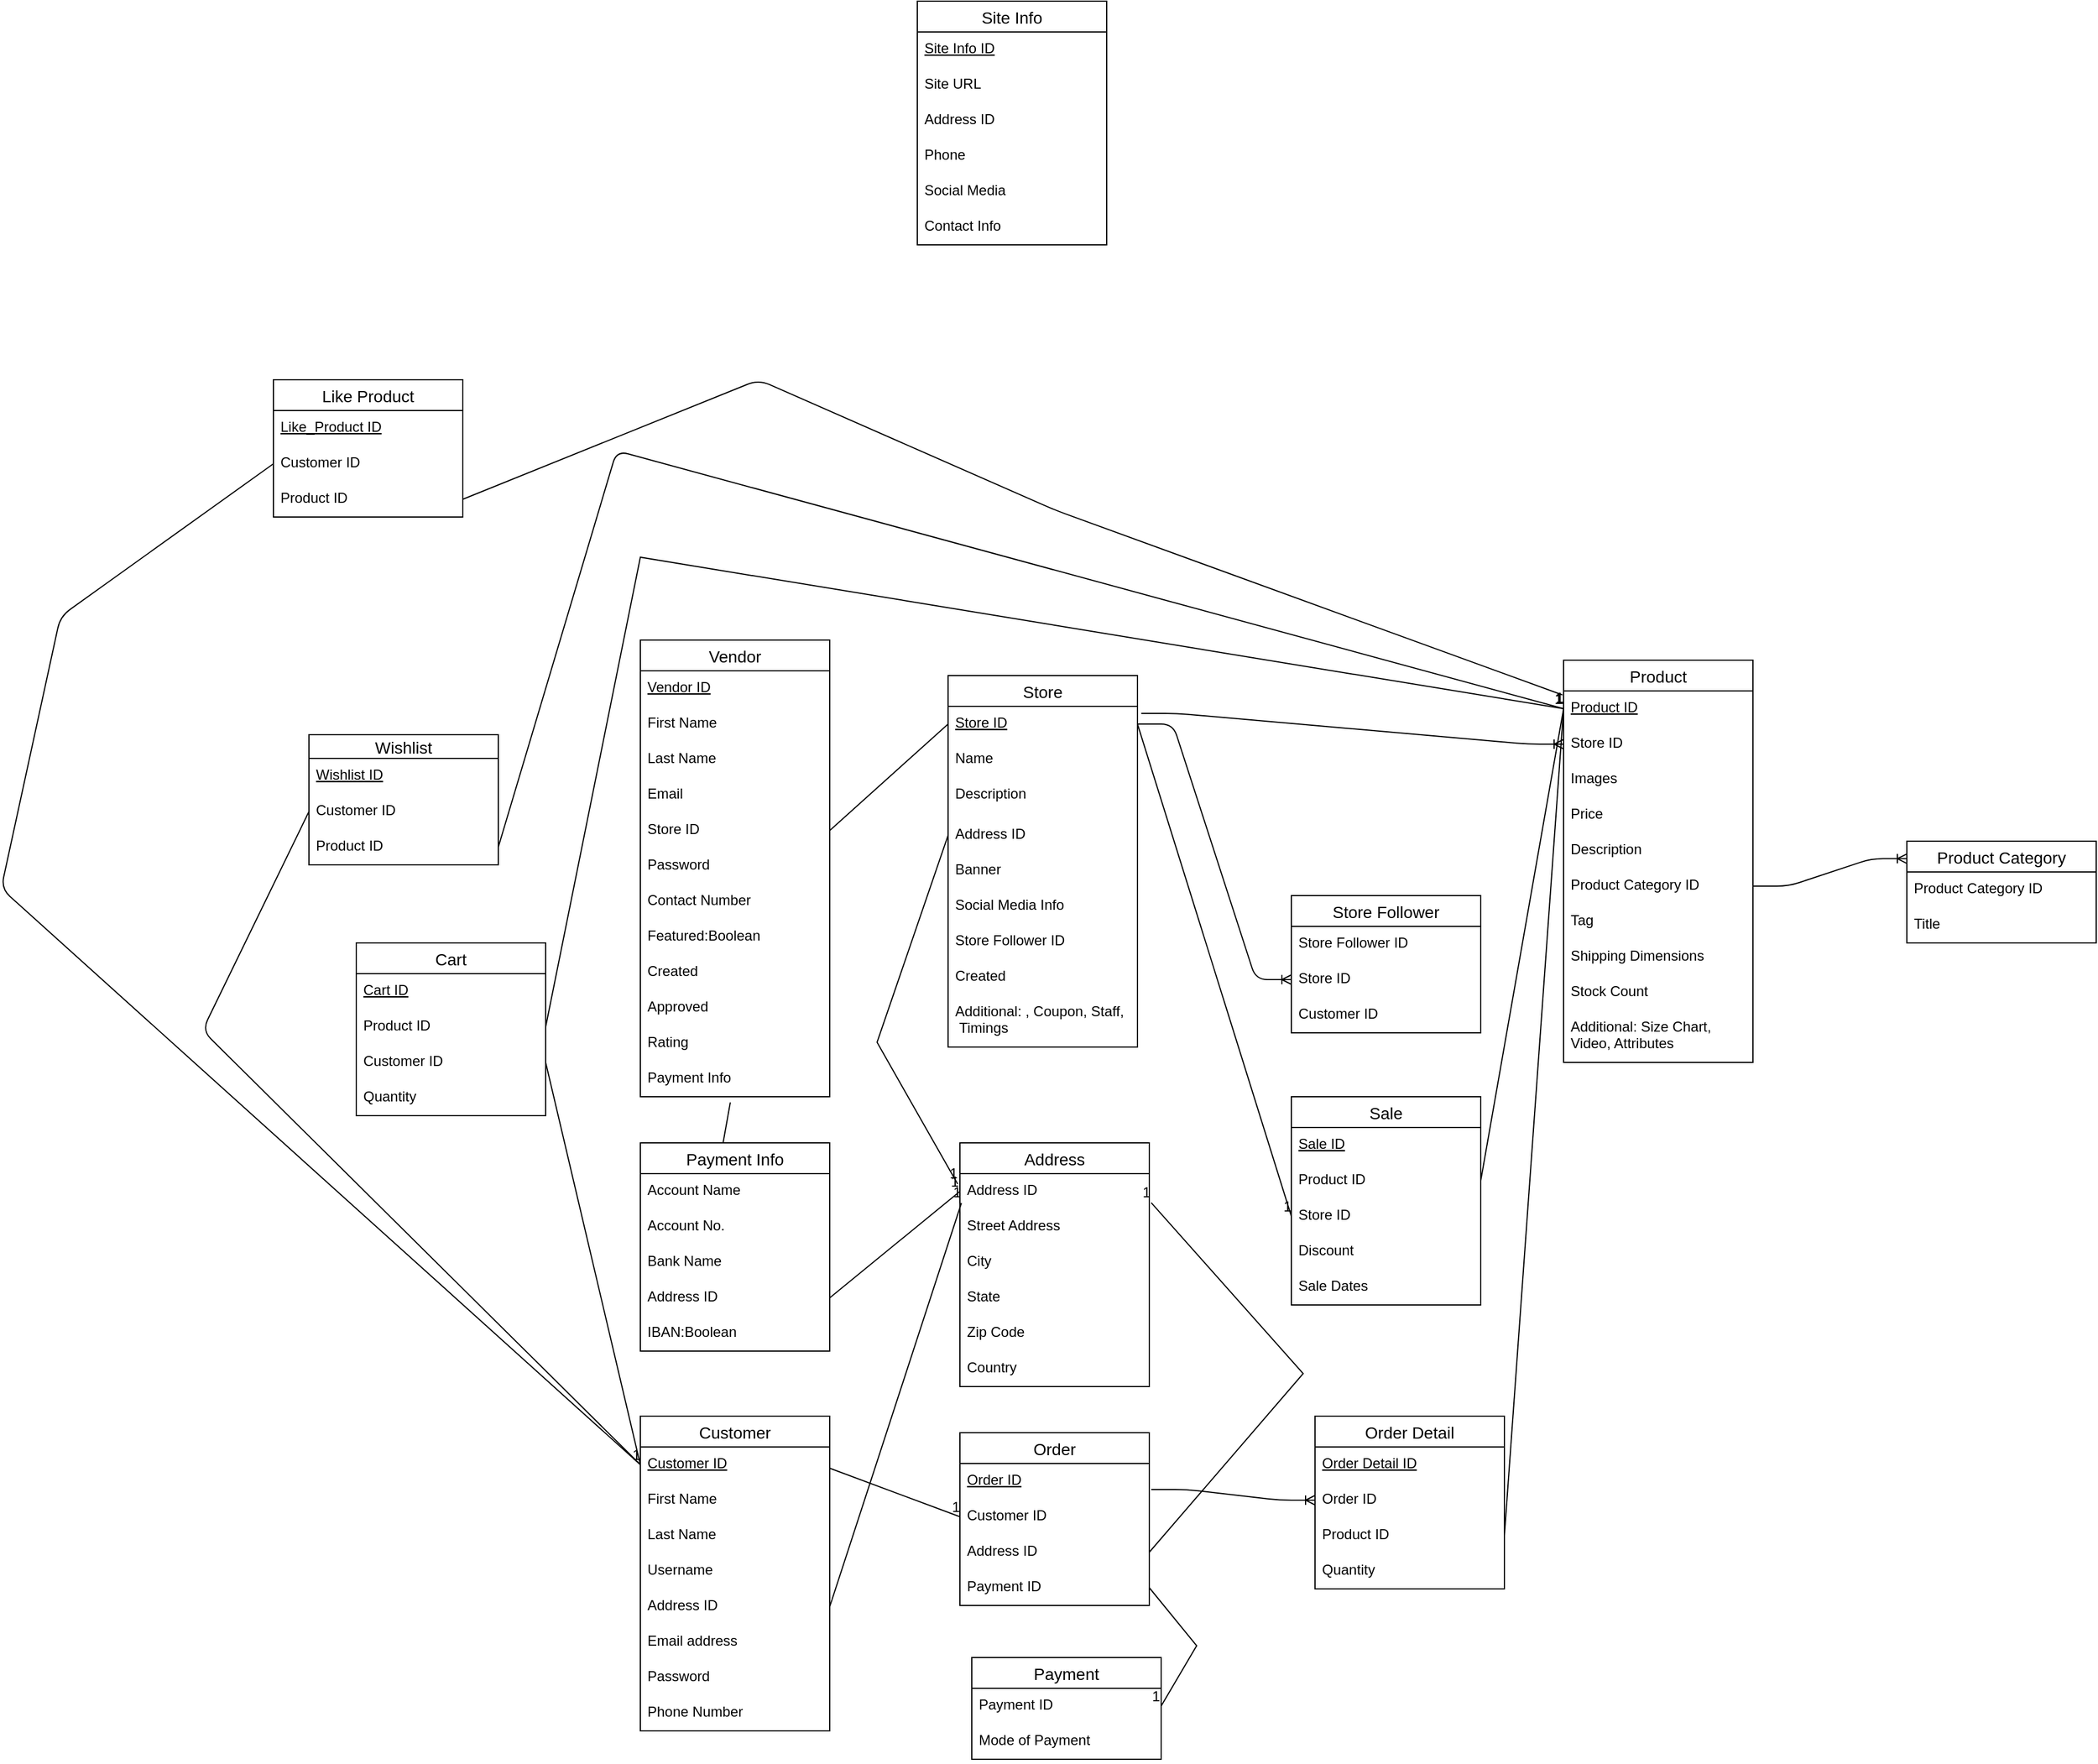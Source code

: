 <mxfile version="13.7.7" type="github">
  <diagram id="2TiBoCND8SINbS5o84Ee" name="Page-1">
    <mxGraphModel dx="1865" dy="1717" grid="1" gridSize="10" guides="1" tooltips="1" connect="1" arrows="1" fold="1" page="1" pageScale="1" pageWidth="827" pageHeight="1169" math="0" shadow="0">
      <root>
        <mxCell id="0" />
        <mxCell id="1" parent="0" />
        <mxCell id="IGccFnjcEQaaMSDG5-hF-2" value="Vendor" style="swimlane;fontStyle=0;childLayout=stackLayout;horizontal=1;startSize=26;horizontalStack=0;resizeParent=1;resizeParentMax=0;resizeLast=0;collapsible=1;marginBottom=0;align=center;fontSize=14;" parent="1" vertex="1">
          <mxGeometry x="20" y="10" width="160" height="386" as="geometry" />
        </mxCell>
        <mxCell id="IGccFnjcEQaaMSDG5-hF-4" value="Vendor ID" style="text;strokeColor=none;fillColor=none;spacingLeft=4;spacingRight=4;overflow=hidden;rotatable=0;points=[[0,0.5],[1,0.5]];portConstraint=eastwest;fontSize=12;fontStyle=4" parent="IGccFnjcEQaaMSDG5-hF-2" vertex="1">
          <mxGeometry y="26" width="160" height="30" as="geometry" />
        </mxCell>
        <mxCell id="IGccFnjcEQaaMSDG5-hF-3" value="First Name" style="text;strokeColor=none;fillColor=none;spacingLeft=4;spacingRight=4;overflow=hidden;rotatable=0;points=[[0,0.5],[1,0.5]];portConstraint=eastwest;fontSize=12;" parent="IGccFnjcEQaaMSDG5-hF-2" vertex="1">
          <mxGeometry y="56" width="160" height="30" as="geometry" />
        </mxCell>
        <mxCell id="IGccFnjcEQaaMSDG5-hF-6" value="Last Name" style="text;strokeColor=none;fillColor=none;spacingLeft=4;spacingRight=4;overflow=hidden;rotatable=0;points=[[0,0.5],[1,0.5]];portConstraint=eastwest;fontSize=12;" parent="IGccFnjcEQaaMSDG5-hF-2" vertex="1">
          <mxGeometry y="86" width="160" height="30" as="geometry" />
        </mxCell>
        <mxCell id="IGccFnjcEQaaMSDG5-hF-7" value="Email" style="text;strokeColor=none;fillColor=none;spacingLeft=4;spacingRight=4;overflow=hidden;rotatable=0;points=[[0,0.5],[1,0.5]];portConstraint=eastwest;fontSize=12;" parent="IGccFnjcEQaaMSDG5-hF-2" vertex="1">
          <mxGeometry y="116" width="160" height="30" as="geometry" />
        </mxCell>
        <mxCell id="n8FRFJaLkWx42ffk5fBV-3" value="Store ID" style="text;strokeColor=none;fillColor=none;spacingLeft=4;spacingRight=4;overflow=hidden;rotatable=0;points=[[0,0.5],[1,0.5]];portConstraint=eastwest;fontSize=12;" parent="IGccFnjcEQaaMSDG5-hF-2" vertex="1">
          <mxGeometry y="146" width="160" height="30" as="geometry" />
        </mxCell>
        <mxCell id="IGccFnjcEQaaMSDG5-hF-10" value="Password" style="text;strokeColor=none;fillColor=none;spacingLeft=4;spacingRight=4;overflow=hidden;rotatable=0;points=[[0,0.5],[1,0.5]];portConstraint=eastwest;fontSize=12;" parent="IGccFnjcEQaaMSDG5-hF-2" vertex="1">
          <mxGeometry y="176" width="160" height="30" as="geometry" />
        </mxCell>
        <mxCell id="IGccFnjcEQaaMSDG5-hF-8" value="Contact Number" style="text;strokeColor=none;fillColor=none;spacingLeft=4;spacingRight=4;overflow=hidden;rotatable=0;points=[[0,0.5],[1,0.5]];portConstraint=eastwest;fontSize=12;" parent="IGccFnjcEQaaMSDG5-hF-2" vertex="1">
          <mxGeometry y="206" width="160" height="30" as="geometry" />
        </mxCell>
        <mxCell id="IGccFnjcEQaaMSDG5-hF-12" value="Featured:Boolean" style="text;strokeColor=none;fillColor=none;spacingLeft=4;spacingRight=4;overflow=hidden;rotatable=0;points=[[0,0.5],[1,0.5]];portConstraint=eastwest;fontSize=12;" parent="IGccFnjcEQaaMSDG5-hF-2" vertex="1">
          <mxGeometry y="236" width="160" height="30" as="geometry" />
        </mxCell>
        <mxCell id="n8FRFJaLkWx42ffk5fBV-1" value="Created" style="text;strokeColor=none;fillColor=none;spacingLeft=4;spacingRight=4;overflow=hidden;rotatable=0;points=[[0,0.5],[1,0.5]];portConstraint=eastwest;fontSize=12;" parent="IGccFnjcEQaaMSDG5-hF-2" vertex="1">
          <mxGeometry y="266" width="160" height="30" as="geometry" />
        </mxCell>
        <mxCell id="n8FRFJaLkWx42ffk5fBV-17" value="Approved" style="text;strokeColor=none;fillColor=none;spacingLeft=4;spacingRight=4;overflow=hidden;rotatable=0;points=[[0,0.5],[1,0.5]];portConstraint=eastwest;fontSize=12;" parent="IGccFnjcEQaaMSDG5-hF-2" vertex="1">
          <mxGeometry y="296" width="160" height="30" as="geometry" />
        </mxCell>
        <mxCell id="IGccFnjcEQaaMSDG5-hF-28" value="Rating" style="text;strokeColor=none;fillColor=none;spacingLeft=4;spacingRight=4;overflow=hidden;rotatable=0;points=[[0,0.5],[1,0.5]];portConstraint=eastwest;fontSize=12;" parent="IGccFnjcEQaaMSDG5-hF-2" vertex="1">
          <mxGeometry y="326" width="160" height="30" as="geometry" />
        </mxCell>
        <mxCell id="IGccFnjcEQaaMSDG5-hF-11" value="Payment Info" style="text;strokeColor=none;fillColor=none;spacingLeft=4;spacingRight=4;overflow=hidden;rotatable=0;points=[[0,0.5],[1,0.5]];portConstraint=eastwest;fontSize=12;" parent="IGccFnjcEQaaMSDG5-hF-2" vertex="1">
          <mxGeometry y="356" width="160" height="30" as="geometry" />
        </mxCell>
        <mxCell id="n8FRFJaLkWx42ffk5fBV-2" value="" style="endArrow=none;html=1;entryX=0.475;entryY=1.16;entryDx=0;entryDy=0;entryPerimeter=0;exitX=0.435;exitY=0.01;exitDx=0;exitDy=0;exitPerimeter=0;" parent="1" source="Jbf4K4D1XVBF-OOu39AV-61" target="IGccFnjcEQaaMSDG5-hF-11" edge="1">
          <mxGeometry width="50" height="50" relative="1" as="geometry">
            <mxPoint x="60" y="470" as="sourcePoint" />
            <mxPoint x="110" y="420" as="targetPoint" />
          </mxGeometry>
        </mxCell>
        <mxCell id="n8FRFJaLkWx42ffk5fBV-4" value="" style="endArrow=none;html=1;exitX=1;exitY=0.5;exitDx=0;exitDy=0;entryX=0;entryY=0.5;entryDx=0;entryDy=0;" parent="1" source="n8FRFJaLkWx42ffk5fBV-3" target="IGccFnjcEQaaMSDG5-hF-17" edge="1">
          <mxGeometry width="50" height="50" relative="1" as="geometry">
            <mxPoint x="190" y="70" as="sourcePoint" />
            <mxPoint x="240" y="20" as="targetPoint" />
          </mxGeometry>
        </mxCell>
        <mxCell id="n8FRFJaLkWx42ffk5fBV-20" value="" style="edgeStyle=entityRelationEdgeStyle;fontSize=12;html=1;endArrow=ERoneToMany;exitX=1.02;exitY=0.2;exitDx=0;exitDy=0;exitPerimeter=0;" parent="1" source="IGccFnjcEQaaMSDG5-hF-17" target="IGccFnjcEQaaMSDG5-hF-33" edge="1">
          <mxGeometry width="100" height="100" relative="1" as="geometry">
            <mxPoint x="460" y="140" as="sourcePoint" />
            <mxPoint x="560" y="40" as="targetPoint" />
          </mxGeometry>
        </mxCell>
        <mxCell id="n8FRFJaLkWx42ffk5fBV-42" value="" style="edgeStyle=entityRelationEdgeStyle;fontSize=12;html=1;endArrow=ERoneToMany;entryX=0;entryY=0.172;entryDx=0;entryDy=0;entryPerimeter=0;exitX=1;exitY=0.5;exitDx=0;exitDy=0;" parent="1" source="IGccFnjcEQaaMSDG5-hF-39" target="n8FRFJaLkWx42ffk5fBV-38" edge="1">
          <mxGeometry width="100" height="100" relative="1" as="geometry">
            <mxPoint x="770" y="230" as="sourcePoint" />
            <mxPoint x="870" y="130" as="targetPoint" />
          </mxGeometry>
        </mxCell>
        <mxCell id="n8FRFJaLkWx42ffk5fBV-49" value="" style="endArrow=none;html=1;rounded=0;entryX=0;entryY=0.5;entryDx=0;entryDy=0;exitX=1;exitY=0.5;exitDx=0;exitDy=0;" parent="1" source="IGccFnjcEQaaMSDG5-hF-17" target="n8FRFJaLkWx42ffk5fBV-48" edge="1">
          <mxGeometry relative="1" as="geometry">
            <mxPoint x="470" y="80" as="sourcePoint" />
            <mxPoint x="630" y="80" as="targetPoint" />
          </mxGeometry>
        </mxCell>
        <mxCell id="n8FRFJaLkWx42ffk5fBV-50" value="1" style="resizable=0;html=1;align=right;verticalAlign=bottom;" parent="n8FRFJaLkWx42ffk5fBV-49" connectable="0" vertex="1">
          <mxGeometry x="1" relative="1" as="geometry" />
        </mxCell>
        <mxCell id="n8FRFJaLkWx42ffk5fBV-51" value="" style="endArrow=none;html=1;rounded=0;entryX=0;entryY=0.5;entryDx=0;entryDy=0;exitX=1;exitY=0.5;exitDx=0;exitDy=0;" parent="1" source="n8FRFJaLkWx42ffk5fBV-45" target="IGccFnjcEQaaMSDG5-hF-32" edge="1">
          <mxGeometry relative="1" as="geometry">
            <mxPoint x="500" y="80" as="sourcePoint" />
            <mxPoint x="660" y="80" as="targetPoint" />
          </mxGeometry>
        </mxCell>
        <mxCell id="n8FRFJaLkWx42ffk5fBV-52" value="1" style="resizable=0;html=1;align=right;verticalAlign=bottom;" parent="n8FRFJaLkWx42ffk5fBV-51" connectable="0" vertex="1">
          <mxGeometry x="1" relative="1" as="geometry" />
        </mxCell>
        <mxCell id="Jbf4K4D1XVBF-OOu39AV-61" value="Payment Info" style="swimlane;fontStyle=0;childLayout=stackLayout;horizontal=1;startSize=26;horizontalStack=0;resizeParent=1;resizeParentMax=0;resizeLast=0;collapsible=1;marginBottom=0;align=center;fontSize=14;" parent="1" vertex="1">
          <mxGeometry x="20" y="435" width="160" height="176" as="geometry" />
        </mxCell>
        <mxCell id="Jbf4K4D1XVBF-OOu39AV-62" value="Account Name" style="text;strokeColor=none;fillColor=none;spacingLeft=4;spacingRight=4;overflow=hidden;rotatable=0;points=[[0,0.5],[1,0.5]];portConstraint=eastwest;fontSize=12;" parent="Jbf4K4D1XVBF-OOu39AV-61" vertex="1">
          <mxGeometry y="26" width="160" height="30" as="geometry" />
        </mxCell>
        <mxCell id="Jbf4K4D1XVBF-OOu39AV-63" value="Account No." style="text;strokeColor=none;fillColor=none;spacingLeft=4;spacingRight=4;overflow=hidden;rotatable=0;points=[[0,0.5],[1,0.5]];portConstraint=eastwest;fontSize=12;" parent="Jbf4K4D1XVBF-OOu39AV-61" vertex="1">
          <mxGeometry y="56" width="160" height="30" as="geometry" />
        </mxCell>
        <mxCell id="Jbf4K4D1XVBF-OOu39AV-64" value="Bank Name" style="text;strokeColor=none;fillColor=none;spacingLeft=4;spacingRight=4;overflow=hidden;rotatable=0;points=[[0,0.5],[1,0.5]];portConstraint=eastwest;fontSize=12;" parent="Jbf4K4D1XVBF-OOu39AV-61" vertex="1">
          <mxGeometry y="86" width="160" height="30" as="geometry" />
        </mxCell>
        <mxCell id="Jbf4K4D1XVBF-OOu39AV-67" value="Address ID" style="text;strokeColor=none;fillColor=none;spacingLeft=4;spacingRight=4;overflow=hidden;rotatable=0;points=[[0,0.5],[1,0.5]];portConstraint=eastwest;fontSize=12;" parent="Jbf4K4D1XVBF-OOu39AV-61" vertex="1">
          <mxGeometry y="116" width="160" height="30" as="geometry" />
        </mxCell>
        <mxCell id="Jbf4K4D1XVBF-OOu39AV-69" value="IBAN:Boolean" style="text;strokeColor=none;fillColor=none;spacingLeft=4;spacingRight=4;overflow=hidden;rotatable=0;points=[[0,0.5],[1,0.5]];portConstraint=eastwest;fontSize=12;" parent="Jbf4K4D1XVBF-OOu39AV-61" vertex="1">
          <mxGeometry y="146" width="160" height="30" as="geometry" />
        </mxCell>
        <mxCell id="n8FRFJaLkWx42ffk5fBV-64" value="" style="endArrow=none;html=1;rounded=0;exitX=0;exitY=0.5;exitDx=0;exitDy=0;entryX=-0.012;entryY=0.293;entryDx=0;entryDy=0;entryPerimeter=0;" parent="1" source="IGccFnjcEQaaMSDG5-hF-25" target="n8FRFJaLkWx42ffk5fBV-55" edge="1">
          <mxGeometry relative="1" as="geometry">
            <mxPoint x="230" y="420" as="sourcePoint" />
            <mxPoint x="390" y="420" as="targetPoint" />
            <Array as="points">
              <mxPoint x="220" y="350" />
            </Array>
          </mxGeometry>
        </mxCell>
        <mxCell id="n8FRFJaLkWx42ffk5fBV-65" value="1" style="resizable=0;html=1;align=right;verticalAlign=bottom;" parent="n8FRFJaLkWx42ffk5fBV-64" connectable="0" vertex="1">
          <mxGeometry x="1" relative="1" as="geometry" />
        </mxCell>
        <mxCell id="n8FRFJaLkWx42ffk5fBV-66" value="" style="endArrow=none;html=1;rounded=0;exitX=1;exitY=0.5;exitDx=0;exitDy=0;entryX=0;entryY=0.5;entryDx=0;entryDy=0;" parent="1" source="Jbf4K4D1XVBF-OOu39AV-67" target="n8FRFJaLkWx42ffk5fBV-55" edge="1">
          <mxGeometry relative="1" as="geometry">
            <mxPoint x="310" y="400" as="sourcePoint" />
            <mxPoint x="470" y="400" as="targetPoint" />
          </mxGeometry>
        </mxCell>
        <mxCell id="n8FRFJaLkWx42ffk5fBV-67" value="1" style="resizable=0;html=1;align=right;verticalAlign=bottom;" parent="n8FRFJaLkWx42ffk5fBV-66" connectable="0" vertex="1">
          <mxGeometry x="1" relative="1" as="geometry" />
        </mxCell>
        <mxCell id="IGccFnjcEQaaMSDG5-hF-16" value="Store" style="swimlane;fontStyle=0;childLayout=stackLayout;horizontal=1;startSize=26;horizontalStack=0;resizeParent=1;resizeParentMax=0;resizeLast=0;collapsible=1;marginBottom=0;align=center;fontSize=14;" parent="1" vertex="1">
          <mxGeometry x="280" y="40" width="160" height="314" as="geometry" />
        </mxCell>
        <mxCell id="IGccFnjcEQaaMSDG5-hF-17" value="Store ID" style="text;strokeColor=none;fillColor=none;spacingLeft=4;spacingRight=4;overflow=hidden;rotatable=0;points=[[0,0.5],[1,0.5]];portConstraint=eastwest;fontSize=12;fontStyle=4" parent="IGccFnjcEQaaMSDG5-hF-16" vertex="1">
          <mxGeometry y="26" width="160" height="30" as="geometry" />
        </mxCell>
        <mxCell id="IGccFnjcEQaaMSDG5-hF-18" value="Name" style="text;strokeColor=none;fillColor=none;spacingLeft=4;spacingRight=4;overflow=hidden;rotatable=0;points=[[0,0.5],[1,0.5]];portConstraint=eastwest;fontSize=12;" parent="IGccFnjcEQaaMSDG5-hF-16" vertex="1">
          <mxGeometry y="56" width="160" height="30" as="geometry" />
        </mxCell>
        <mxCell id="n8FRFJaLkWx42ffk5fBV-19" value="Description" style="text;strokeColor=none;fillColor=none;spacingLeft=4;spacingRight=4;overflow=hidden;rotatable=0;points=[[0,0.5],[1,0.5]];portConstraint=eastwest;fontSize=12;" parent="IGccFnjcEQaaMSDG5-hF-16" vertex="1">
          <mxGeometry y="86" width="160" height="34" as="geometry" />
        </mxCell>
        <mxCell id="IGccFnjcEQaaMSDG5-hF-25" value="Address ID" style="text;strokeColor=none;fillColor=none;spacingLeft=4;spacingRight=4;overflow=hidden;rotatable=0;points=[[0,0.5],[1,0.5]];portConstraint=eastwest;fontSize=12;" parent="IGccFnjcEQaaMSDG5-hF-16" vertex="1">
          <mxGeometry y="120" width="160" height="30" as="geometry" />
        </mxCell>
        <mxCell id="IGccFnjcEQaaMSDG5-hF-19" value="Banner" style="text;strokeColor=none;fillColor=none;spacingLeft=4;spacingRight=4;overflow=hidden;rotatable=0;points=[[0,0.5],[1,0.5]];portConstraint=eastwest;fontSize=12;" parent="IGccFnjcEQaaMSDG5-hF-16" vertex="1">
          <mxGeometry y="150" width="160" height="30" as="geometry" />
        </mxCell>
        <mxCell id="IGccFnjcEQaaMSDG5-hF-26" value="Social Media Info" style="text;strokeColor=none;fillColor=none;spacingLeft=4;spacingRight=4;overflow=hidden;rotatable=0;points=[[0,0.5],[1,0.5]];portConstraint=eastwest;fontSize=12;" parent="IGccFnjcEQaaMSDG5-hF-16" vertex="1">
          <mxGeometry y="180" width="160" height="30" as="geometry" />
        </mxCell>
        <mxCell id="IGccFnjcEQaaMSDG5-hF-29" value="Store Follower ID" style="text;strokeColor=none;fillColor=none;spacingLeft=4;spacingRight=4;overflow=hidden;rotatable=0;points=[[0,0.5],[1,0.5]];portConstraint=eastwest;fontSize=12;" parent="IGccFnjcEQaaMSDG5-hF-16" vertex="1">
          <mxGeometry y="210" width="160" height="30" as="geometry" />
        </mxCell>
        <mxCell id="n8FRFJaLkWx42ffk5fBV-18" value="Created" style="text;strokeColor=none;fillColor=none;spacingLeft=4;spacingRight=4;overflow=hidden;rotatable=0;points=[[0,0.5],[1,0.5]];portConstraint=eastwest;fontSize=12;" parent="IGccFnjcEQaaMSDG5-hF-16" vertex="1">
          <mxGeometry y="240" width="160" height="30" as="geometry" />
        </mxCell>
        <mxCell id="IGccFnjcEQaaMSDG5-hF-27" value="Additional: , Coupon, Staff,&#xa; Timings" style="text;strokeColor=none;fillColor=none;spacingLeft=4;spacingRight=4;overflow=hidden;rotatable=0;points=[[0,0.5],[1,0.5]];portConstraint=eastwest;fontSize=12;" parent="IGccFnjcEQaaMSDG5-hF-16" vertex="1">
          <mxGeometry y="270" width="160" height="44" as="geometry" />
        </mxCell>
        <mxCell id="n8FRFJaLkWx42ffk5fBV-38" value="Product Category" style="swimlane;fontStyle=0;childLayout=stackLayout;horizontal=1;startSize=26;horizontalStack=0;resizeParent=1;resizeParentMax=0;resizeLast=0;collapsible=1;marginBottom=0;align=center;fontSize=14;" parent="1" vertex="1">
          <mxGeometry x="1090" y="180" width="160" height="86" as="geometry" />
        </mxCell>
        <mxCell id="n8FRFJaLkWx42ffk5fBV-39" value="Product Category ID" style="text;strokeColor=none;fillColor=none;spacingLeft=4;spacingRight=4;overflow=hidden;rotatable=0;points=[[0,0.5],[1,0.5]];portConstraint=eastwest;fontSize=12;" parent="n8FRFJaLkWx42ffk5fBV-38" vertex="1">
          <mxGeometry y="26" width="160" height="30" as="geometry" />
        </mxCell>
        <mxCell id="n8FRFJaLkWx42ffk5fBV-40" value="Title" style="text;strokeColor=none;fillColor=none;spacingLeft=4;spacingRight=4;overflow=hidden;rotatable=0;points=[[0,0.5],[1,0.5]];portConstraint=eastwest;fontSize=12;" parent="n8FRFJaLkWx42ffk5fBV-38" vertex="1">
          <mxGeometry y="56" width="160" height="30" as="geometry" />
        </mxCell>
        <mxCell id="rgboscBfZHW4v6btycsH-1" value="Wishlist" style="swimlane;fontStyle=0;childLayout=stackLayout;horizontal=1;startSize=20;horizontalStack=0;resizeParent=1;resizeParentMax=0;resizeLast=0;collapsible=1;marginBottom=0;align=center;fontSize=14;" vertex="1" parent="1">
          <mxGeometry x="-260" y="90" width="160" height="110" as="geometry" />
        </mxCell>
        <mxCell id="rgboscBfZHW4v6btycsH-2" value="Wishlist ID" style="text;strokeColor=none;fillColor=none;spacingLeft=4;spacingRight=4;overflow=hidden;rotatable=0;points=[[0,0.5],[1,0.5]];portConstraint=eastwest;fontSize=12;fontStyle=4" vertex="1" parent="rgboscBfZHW4v6btycsH-1">
          <mxGeometry y="20" width="160" height="30" as="geometry" />
        </mxCell>
        <mxCell id="rgboscBfZHW4v6btycsH-3" value="Customer ID" style="text;strokeColor=none;fillColor=none;spacingLeft=4;spacingRight=4;overflow=hidden;rotatable=0;points=[[0,0.5],[1,0.5]];portConstraint=eastwest;fontSize=12;" vertex="1" parent="rgboscBfZHW4v6btycsH-1">
          <mxGeometry y="50" width="160" height="30" as="geometry" />
        </mxCell>
        <mxCell id="rgboscBfZHW4v6btycsH-4" value="Product ID" style="text;strokeColor=none;fillColor=none;spacingLeft=4;spacingRight=4;overflow=hidden;rotatable=0;points=[[0,0.5],[1,0.5]];portConstraint=eastwest;fontSize=12;" vertex="1" parent="rgboscBfZHW4v6btycsH-1">
          <mxGeometry y="80" width="160" height="30" as="geometry" />
        </mxCell>
        <mxCell id="Jbf4K4D1XVBF-OOu39AV-25" value="Customer" style="swimlane;fontStyle=0;childLayout=stackLayout;horizontal=1;startSize=26;horizontalStack=0;resizeParent=1;resizeParentMax=0;resizeLast=0;collapsible=1;marginBottom=0;align=center;fontSize=14;" parent="1" vertex="1">
          <mxGeometry x="20" y="666" width="160" height="266" as="geometry" />
        </mxCell>
        <mxCell id="Jbf4K4D1XVBF-OOu39AV-27" value="Customer ID" style="text;strokeColor=none;fillColor=none;spacingLeft=4;spacingRight=4;overflow=hidden;rotatable=0;points=[[0,0.5],[1,0.5]];portConstraint=eastwest;fontSize=12;fontStyle=4" parent="Jbf4K4D1XVBF-OOu39AV-25" vertex="1">
          <mxGeometry y="26" width="160" height="30" as="geometry" />
        </mxCell>
        <mxCell id="Jbf4K4D1XVBF-OOu39AV-28" value="First Name" style="text;strokeColor=none;fillColor=none;spacingLeft=4;spacingRight=4;overflow=hidden;rotatable=0;points=[[0,0.5],[1,0.5]];portConstraint=eastwest;fontSize=12;" parent="Jbf4K4D1XVBF-OOu39AV-25" vertex="1">
          <mxGeometry y="56" width="160" height="30" as="geometry" />
        </mxCell>
        <mxCell id="Jbf4K4D1XVBF-OOu39AV-30" value="Last Name" style="text;strokeColor=none;fillColor=none;spacingLeft=4;spacingRight=4;overflow=hidden;rotatable=0;points=[[0,0.5],[1,0.5]];portConstraint=eastwest;fontSize=12;" parent="Jbf4K4D1XVBF-OOu39AV-25" vertex="1">
          <mxGeometry y="86" width="160" height="30" as="geometry" />
        </mxCell>
        <mxCell id="n8FRFJaLkWx42ffk5fBV-71" value="Username" style="text;strokeColor=none;fillColor=none;spacingLeft=4;spacingRight=4;overflow=hidden;rotatable=0;points=[[0,0.5],[1,0.5]];portConstraint=eastwest;fontSize=12;" parent="Jbf4K4D1XVBF-OOu39AV-25" vertex="1">
          <mxGeometry y="116" width="160" height="30" as="geometry" />
        </mxCell>
        <mxCell id="Jbf4K4D1XVBF-OOu39AV-31" value="Address ID" style="text;strokeColor=none;fillColor=none;spacingLeft=4;spacingRight=4;overflow=hidden;rotatable=0;points=[[0,0.5],[1,0.5]];portConstraint=eastwest;fontSize=12;" parent="Jbf4K4D1XVBF-OOu39AV-25" vertex="1">
          <mxGeometry y="146" width="160" height="30" as="geometry" />
        </mxCell>
        <mxCell id="Jbf4K4D1XVBF-OOu39AV-32" value="Email address" style="text;strokeColor=none;fillColor=none;spacingLeft=4;spacingRight=4;overflow=hidden;rotatable=0;points=[[0,0.5],[1,0.5]];portConstraint=eastwest;fontSize=12;" parent="Jbf4K4D1XVBF-OOu39AV-25" vertex="1">
          <mxGeometry y="176" width="160" height="30" as="geometry" />
        </mxCell>
        <mxCell id="n8FRFJaLkWx42ffk5fBV-53" value="Password" style="text;strokeColor=none;fillColor=none;spacingLeft=4;spacingRight=4;overflow=hidden;rotatable=0;points=[[0,0.5],[1,0.5]];portConstraint=eastwest;fontSize=12;" parent="Jbf4K4D1XVBF-OOu39AV-25" vertex="1">
          <mxGeometry y="206" width="160" height="30" as="geometry" />
        </mxCell>
        <mxCell id="Jbf4K4D1XVBF-OOu39AV-33" value="Phone Number" style="text;strokeColor=none;fillColor=none;spacingLeft=4;spacingRight=4;overflow=hidden;rotatable=0;points=[[0,0.5],[1,0.5]];portConstraint=eastwest;fontSize=12;" parent="Jbf4K4D1XVBF-OOu39AV-25" vertex="1">
          <mxGeometry y="236" width="160" height="30" as="geometry" />
        </mxCell>
        <mxCell id="n8FRFJaLkWx42ffk5fBV-68" value="" style="endArrow=none;html=1;rounded=0;exitX=1;exitY=0.5;exitDx=0;exitDy=0;entryX=0.008;entryY=0.827;entryDx=0;entryDy=0;entryPerimeter=0;" parent="1" source="Jbf4K4D1XVBF-OOu39AV-31" target="n8FRFJaLkWx42ffk5fBV-55" edge="1">
          <mxGeometry relative="1" as="geometry">
            <mxPoint x="240" y="640" as="sourcePoint" />
            <mxPoint x="400" y="640" as="targetPoint" />
          </mxGeometry>
        </mxCell>
        <mxCell id="n8FRFJaLkWx42ffk5fBV-69" value="1" style="resizable=0;html=1;align=right;verticalAlign=bottom;" parent="n8FRFJaLkWx42ffk5fBV-68" connectable="0" vertex="1">
          <mxGeometry x="1" relative="1" as="geometry" />
        </mxCell>
        <mxCell id="n8FRFJaLkWx42ffk5fBV-74" value="" style="endArrow=none;html=1;rounded=0;entryX=0;entryY=0.5;entryDx=0;entryDy=0;" parent="1" target="IGccFnjcEQaaMSDG5-hF-47" edge="1">
          <mxGeometry relative="1" as="geometry">
            <mxPoint x="180" y="710" as="sourcePoint" />
            <mxPoint x="340" y="710" as="targetPoint" />
          </mxGeometry>
        </mxCell>
        <mxCell id="n8FRFJaLkWx42ffk5fBV-75" value="1" style="resizable=0;html=1;align=right;verticalAlign=bottom;" parent="n8FRFJaLkWx42ffk5fBV-74" connectable="0" vertex="1">
          <mxGeometry x="1" relative="1" as="geometry" />
        </mxCell>
        <mxCell id="n8FRFJaLkWx42ffk5fBV-76" value="" style="endArrow=none;html=1;rounded=0;entryX=1.01;entryY=0.82;entryDx=0;entryDy=0;entryPerimeter=0;exitX=1;exitY=0.5;exitDx=0;exitDy=0;" parent="1" source="n8FRFJaLkWx42ffk5fBV-72" target="n8FRFJaLkWx42ffk5fBV-55" edge="1">
          <mxGeometry relative="1" as="geometry">
            <mxPoint x="460" y="790" as="sourcePoint" />
            <mxPoint x="620" y="790" as="targetPoint" />
            <Array as="points">
              <mxPoint x="580" y="630" />
            </Array>
          </mxGeometry>
        </mxCell>
        <mxCell id="n8FRFJaLkWx42ffk5fBV-77" value="1" style="resizable=0;html=1;align=right;verticalAlign=bottom;" parent="n8FRFJaLkWx42ffk5fBV-76" connectable="0" vertex="1">
          <mxGeometry x="1" relative="1" as="geometry" />
        </mxCell>
        <mxCell id="Jbf4K4D1XVBF-OOu39AV-70" value="Payment" style="swimlane;fontStyle=0;childLayout=stackLayout;horizontal=1;startSize=26;horizontalStack=0;resizeParent=1;resizeParentMax=0;resizeLast=0;collapsible=1;marginBottom=0;align=center;fontSize=14;" parent="1" vertex="1">
          <mxGeometry x="300" y="870" width="160" height="86" as="geometry" />
        </mxCell>
        <mxCell id="Jbf4K4D1XVBF-OOu39AV-71" value="Payment ID" style="text;strokeColor=none;fillColor=none;spacingLeft=4;spacingRight=4;overflow=hidden;rotatable=0;points=[[0,0.5],[1,0.5]];portConstraint=eastwest;fontSize=12;" parent="Jbf4K4D1XVBF-OOu39AV-70" vertex="1">
          <mxGeometry y="26" width="160" height="30" as="geometry" />
        </mxCell>
        <mxCell id="Jbf4K4D1XVBF-OOu39AV-72" value="Mode of Payment" style="text;strokeColor=none;fillColor=none;spacingLeft=4;spacingRight=4;overflow=hidden;rotatable=0;points=[[0,0.5],[1,0.5]];portConstraint=eastwest;fontSize=12;" parent="Jbf4K4D1XVBF-OOu39AV-70" vertex="1">
          <mxGeometry y="56" width="160" height="30" as="geometry" />
        </mxCell>
        <mxCell id="n8FRFJaLkWx42ffk5fBV-78" value="" style="endArrow=none;html=1;rounded=0;entryX=1;entryY=0.5;entryDx=0;entryDy=0;exitX=1;exitY=0.5;exitDx=0;exitDy=0;" parent="1" source="n8FRFJaLkWx42ffk5fBV-73" target="Jbf4K4D1XVBF-OOu39AV-71" edge="1">
          <mxGeometry relative="1" as="geometry">
            <mxPoint x="460" y="820" as="sourcePoint" />
            <mxPoint x="620" y="820" as="targetPoint" />
            <Array as="points">
              <mxPoint x="490" y="860" />
            </Array>
          </mxGeometry>
        </mxCell>
        <mxCell id="n8FRFJaLkWx42ffk5fBV-79" value="1" style="resizable=0;html=1;align=right;verticalAlign=bottom;" parent="n8FRFJaLkWx42ffk5fBV-78" connectable="0" vertex="1">
          <mxGeometry x="1" relative="1" as="geometry" />
        </mxCell>
        <mxCell id="IGccFnjcEQaaMSDG5-hF-45" value="Order" style="swimlane;fontStyle=0;childLayout=stackLayout;horizontal=1;startSize=26;horizontalStack=0;resizeParent=1;resizeParentMax=0;resizeLast=0;collapsible=1;marginBottom=0;align=center;fontSize=14;" parent="1" vertex="1">
          <mxGeometry x="290" y="680" width="160" height="146" as="geometry" />
        </mxCell>
        <mxCell id="Jbf4K4D1XVBF-OOu39AV-1" value="Order ID" style="text;strokeColor=none;fillColor=none;spacingLeft=4;spacingRight=4;overflow=hidden;rotatable=0;points=[[0,0.5],[1,0.5]];portConstraint=eastwest;fontSize=12;fontStyle=4" parent="IGccFnjcEQaaMSDG5-hF-45" vertex="1">
          <mxGeometry y="26" width="160" height="30" as="geometry" />
        </mxCell>
        <mxCell id="IGccFnjcEQaaMSDG5-hF-47" value="Customer ID" style="text;strokeColor=none;fillColor=none;spacingLeft=4;spacingRight=4;overflow=hidden;rotatable=0;points=[[0,0.5],[1,0.5]];portConstraint=eastwest;fontSize=12;" parent="IGccFnjcEQaaMSDG5-hF-45" vertex="1">
          <mxGeometry y="56" width="160" height="30" as="geometry" />
        </mxCell>
        <mxCell id="n8FRFJaLkWx42ffk5fBV-72" value="Address ID" style="text;strokeColor=none;fillColor=none;spacingLeft=4;spacingRight=4;overflow=hidden;rotatable=0;points=[[0,0.5],[1,0.5]];portConstraint=eastwest;fontSize=12;" parent="IGccFnjcEQaaMSDG5-hF-45" vertex="1">
          <mxGeometry y="86" width="160" height="30" as="geometry" />
        </mxCell>
        <mxCell id="n8FRFJaLkWx42ffk5fBV-73" value="Payment ID" style="text;strokeColor=none;fillColor=none;spacingLeft=4;spacingRight=4;overflow=hidden;rotatable=0;points=[[0,0.5],[1,0.5]];portConstraint=eastwest;fontSize=12;" parent="IGccFnjcEQaaMSDG5-hF-45" vertex="1">
          <mxGeometry y="116" width="160" height="30" as="geometry" />
        </mxCell>
        <mxCell id="n8FRFJaLkWx42ffk5fBV-81" value="" style="edgeStyle=entityRelationEdgeStyle;fontSize=12;html=1;endArrow=ERoneToMany;exitX=1.01;exitY=0.733;exitDx=0;exitDy=0;exitPerimeter=0;entryX=0;entryY=0.5;entryDx=0;entryDy=0;" parent="1" source="Jbf4K4D1XVBF-OOu39AV-1" target="Jbf4K4D1XVBF-OOu39AV-50" edge="1">
          <mxGeometry width="100" height="100" relative="1" as="geometry">
            <mxPoint x="490" y="820" as="sourcePoint" />
            <mxPoint x="590" y="720" as="targetPoint" />
          </mxGeometry>
        </mxCell>
        <mxCell id="n8FRFJaLkWx42ffk5fBV-54" value="Address" style="swimlane;fontStyle=0;childLayout=stackLayout;horizontal=1;startSize=26;horizontalStack=0;resizeParent=1;resizeParentMax=0;resizeLast=0;collapsible=1;marginBottom=0;align=center;fontSize=14;" parent="1" vertex="1">
          <mxGeometry x="290" y="435" width="160" height="206" as="geometry" />
        </mxCell>
        <mxCell id="n8FRFJaLkWx42ffk5fBV-55" value="Address ID" style="text;strokeColor=none;fillColor=none;spacingLeft=4;spacingRight=4;overflow=hidden;rotatable=0;points=[[0,0.5],[1,0.5]];portConstraint=eastwest;fontSize=12;" parent="n8FRFJaLkWx42ffk5fBV-54" vertex="1">
          <mxGeometry y="26" width="160" height="30" as="geometry" />
        </mxCell>
        <mxCell id="n8FRFJaLkWx42ffk5fBV-56" value="Street Address" style="text;strokeColor=none;fillColor=none;spacingLeft=4;spacingRight=4;overflow=hidden;rotatable=0;points=[[0,0.5],[1,0.5]];portConstraint=eastwest;fontSize=12;" parent="n8FRFJaLkWx42ffk5fBV-54" vertex="1">
          <mxGeometry y="56" width="160" height="30" as="geometry" />
        </mxCell>
        <mxCell id="n8FRFJaLkWx42ffk5fBV-57" value="City" style="text;strokeColor=none;fillColor=none;spacingLeft=4;spacingRight=4;overflow=hidden;rotatable=0;points=[[0,0.5],[1,0.5]];portConstraint=eastwest;fontSize=12;" parent="n8FRFJaLkWx42ffk5fBV-54" vertex="1">
          <mxGeometry y="86" width="160" height="30" as="geometry" />
        </mxCell>
        <mxCell id="n8FRFJaLkWx42ffk5fBV-62" value="State" style="text;strokeColor=none;fillColor=none;spacingLeft=4;spacingRight=4;overflow=hidden;rotatable=0;points=[[0,0.5],[1,0.5]];portConstraint=eastwest;fontSize=12;" parent="n8FRFJaLkWx42ffk5fBV-54" vertex="1">
          <mxGeometry y="116" width="160" height="30" as="geometry" />
        </mxCell>
        <mxCell id="n8FRFJaLkWx42ffk5fBV-70" value="Zip Code" style="text;strokeColor=none;fillColor=none;spacingLeft=4;spacingRight=4;overflow=hidden;rotatable=0;points=[[0,0.5],[1,0.5]];portConstraint=eastwest;fontSize=12;" parent="n8FRFJaLkWx42ffk5fBV-54" vertex="1">
          <mxGeometry y="146" width="160" height="30" as="geometry" />
        </mxCell>
        <mxCell id="n8FRFJaLkWx42ffk5fBV-63" value="Country" style="text;strokeColor=none;fillColor=none;spacingLeft=4;spacingRight=4;overflow=hidden;rotatable=0;points=[[0,0.5],[1,0.5]];portConstraint=eastwest;fontSize=12;" parent="n8FRFJaLkWx42ffk5fBV-54" vertex="1">
          <mxGeometry y="176" width="160" height="30" as="geometry" />
        </mxCell>
        <mxCell id="n8FRFJaLkWx42ffk5fBV-82" value="" style="endArrow=none;html=1;rounded=0;entryX=0;entryY=0.5;entryDx=0;entryDy=0;exitX=1;exitY=0.5;exitDx=0;exitDy=0;" parent="1" source="Jbf4K4D1XVBF-OOu39AV-56" target="IGccFnjcEQaaMSDG5-hF-32" edge="1">
          <mxGeometry relative="1" as="geometry">
            <mxPoint x="680" y="410" as="sourcePoint" />
            <mxPoint x="840" y="410" as="targetPoint" />
            <Array as="points" />
          </mxGeometry>
        </mxCell>
        <mxCell id="n8FRFJaLkWx42ffk5fBV-83" value="1" style="resizable=0;html=1;align=right;verticalAlign=bottom;" parent="n8FRFJaLkWx42ffk5fBV-82" connectable="0" vertex="1">
          <mxGeometry x="1" relative="1" as="geometry" />
        </mxCell>
        <mxCell id="Jbf4K4D1XVBF-OOu39AV-47" value="Order Detail" style="swimlane;fontStyle=0;childLayout=stackLayout;horizontal=1;startSize=26;horizontalStack=0;resizeParent=1;resizeParentMax=0;resizeLast=0;collapsible=1;marginBottom=0;align=center;fontSize=14;" parent="1" vertex="1">
          <mxGeometry x="590" y="666" width="160" height="146" as="geometry" />
        </mxCell>
        <mxCell id="Jbf4K4D1XVBF-OOu39AV-49" value="Order Detail ID" style="text;strokeColor=none;fillColor=none;spacingLeft=4;spacingRight=4;overflow=hidden;rotatable=0;points=[[0,0.5],[1,0.5]];portConstraint=eastwest;fontSize=12;fontStyle=4" parent="Jbf4K4D1XVBF-OOu39AV-47" vertex="1">
          <mxGeometry y="26" width="160" height="30" as="geometry" />
        </mxCell>
        <mxCell id="Jbf4K4D1XVBF-OOu39AV-50" value="Order ID" style="text;strokeColor=none;fillColor=none;spacingLeft=4;spacingRight=4;overflow=hidden;rotatable=0;points=[[0,0.5],[1,0.5]];portConstraint=eastwest;fontSize=12;" parent="Jbf4K4D1XVBF-OOu39AV-47" vertex="1">
          <mxGeometry y="56" width="160" height="30" as="geometry" />
        </mxCell>
        <mxCell id="Jbf4K4D1XVBF-OOu39AV-56" value="Product ID" style="text;strokeColor=none;fillColor=none;spacingLeft=4;spacingRight=4;overflow=hidden;rotatable=0;points=[[0,0.5],[1,0.5]];portConstraint=eastwest;fontSize=12;" parent="Jbf4K4D1XVBF-OOu39AV-47" vertex="1">
          <mxGeometry y="86" width="160" height="30" as="geometry" />
        </mxCell>
        <mxCell id="Jbf4K4D1XVBF-OOu39AV-55" value="Quantity" style="text;strokeColor=none;fillColor=none;spacingLeft=4;spacingRight=4;overflow=hidden;rotatable=0;points=[[0,0.5],[1,0.5]];portConstraint=eastwest;fontSize=12;" parent="Jbf4K4D1XVBF-OOu39AV-47" vertex="1">
          <mxGeometry y="116" width="160" height="30" as="geometry" />
        </mxCell>
        <mxCell id="n8FRFJaLkWx42ffk5fBV-43" value="Sale" style="swimlane;fontStyle=0;childLayout=stackLayout;horizontal=1;startSize=26;horizontalStack=0;resizeParent=1;resizeParentMax=0;resizeLast=0;collapsible=1;marginBottom=0;align=center;fontSize=14;" parent="1" vertex="1">
          <mxGeometry x="570" y="396" width="160" height="176" as="geometry" />
        </mxCell>
        <mxCell id="n8FRFJaLkWx42ffk5fBV-44" value="Sale ID" style="text;strokeColor=none;fillColor=none;spacingLeft=4;spacingRight=4;overflow=hidden;rotatable=0;points=[[0,0.5],[1,0.5]];portConstraint=eastwest;fontSize=12;fontStyle=4" parent="n8FRFJaLkWx42ffk5fBV-43" vertex="1">
          <mxGeometry y="26" width="160" height="30" as="geometry" />
        </mxCell>
        <mxCell id="n8FRFJaLkWx42ffk5fBV-45" value="Product ID" style="text;strokeColor=none;fillColor=none;spacingLeft=4;spacingRight=4;overflow=hidden;rotatable=0;points=[[0,0.5],[1,0.5]];portConstraint=eastwest;fontSize=12;" parent="n8FRFJaLkWx42ffk5fBV-43" vertex="1">
          <mxGeometry y="56" width="160" height="30" as="geometry" />
        </mxCell>
        <mxCell id="n8FRFJaLkWx42ffk5fBV-48" value="Store ID" style="text;strokeColor=none;fillColor=none;spacingLeft=4;spacingRight=4;overflow=hidden;rotatable=0;points=[[0,0.5],[1,0.5]];portConstraint=eastwest;fontSize=12;" parent="n8FRFJaLkWx42ffk5fBV-43" vertex="1">
          <mxGeometry y="86" width="160" height="30" as="geometry" />
        </mxCell>
        <mxCell id="n8FRFJaLkWx42ffk5fBV-46" value="Discount" style="text;strokeColor=none;fillColor=none;spacingLeft=4;spacingRight=4;overflow=hidden;rotatable=0;points=[[0,0.5],[1,0.5]];portConstraint=eastwest;fontSize=12;" parent="n8FRFJaLkWx42ffk5fBV-43" vertex="1">
          <mxGeometry y="116" width="160" height="30" as="geometry" />
        </mxCell>
        <mxCell id="n8FRFJaLkWx42ffk5fBV-47" value="Sale Dates" style="text;strokeColor=none;fillColor=none;spacingLeft=4;spacingRight=4;overflow=hidden;rotatable=0;points=[[0,0.5],[1,0.5]];portConstraint=eastwest;fontSize=12;" parent="n8FRFJaLkWx42ffk5fBV-43" vertex="1">
          <mxGeometry y="146" width="160" height="30" as="geometry" />
        </mxCell>
        <mxCell id="n8FRFJaLkWx42ffk5fBV-84" value="Store Follower" style="swimlane;fontStyle=0;childLayout=stackLayout;horizontal=1;startSize=26;horizontalStack=0;resizeParent=1;resizeParentMax=0;resizeLast=0;collapsible=1;marginBottom=0;align=center;fontSize=14;" parent="1" vertex="1">
          <mxGeometry x="570" y="226" width="160" height="116" as="geometry" />
        </mxCell>
        <mxCell id="n8FRFJaLkWx42ffk5fBV-85" value="Store Follower ID" style="text;strokeColor=none;fillColor=none;spacingLeft=4;spacingRight=4;overflow=hidden;rotatable=0;points=[[0,0.5],[1,0.5]];portConstraint=eastwest;fontSize=12;" parent="n8FRFJaLkWx42ffk5fBV-84" vertex="1">
          <mxGeometry y="26" width="160" height="30" as="geometry" />
        </mxCell>
        <mxCell id="n8FRFJaLkWx42ffk5fBV-87" value="Store ID" style="text;strokeColor=none;fillColor=none;spacingLeft=4;spacingRight=4;overflow=hidden;rotatable=0;points=[[0,0.5],[1,0.5]];portConstraint=eastwest;fontSize=12;" parent="n8FRFJaLkWx42ffk5fBV-84" vertex="1">
          <mxGeometry y="56" width="160" height="30" as="geometry" />
        </mxCell>
        <mxCell id="n8FRFJaLkWx42ffk5fBV-86" value="Customer ID" style="text;strokeColor=none;fillColor=none;spacingLeft=4;spacingRight=4;overflow=hidden;rotatable=0;points=[[0,0.5],[1,0.5]];portConstraint=eastwest;fontSize=12;" parent="n8FRFJaLkWx42ffk5fBV-84" vertex="1">
          <mxGeometry y="86" width="160" height="30" as="geometry" />
        </mxCell>
        <mxCell id="n8FRFJaLkWx42ffk5fBV-89" value="" style="edgeStyle=entityRelationEdgeStyle;fontSize=12;html=1;endArrow=ERoneToMany;entryX=0;entryY=0.5;entryDx=0;entryDy=0;exitX=1;exitY=0.5;exitDx=0;exitDy=0;" parent="1" source="IGccFnjcEQaaMSDG5-hF-17" target="n8FRFJaLkWx42ffk5fBV-87" edge="1">
          <mxGeometry width="100" height="100" relative="1" as="geometry">
            <mxPoint x="480" y="240" as="sourcePoint" />
            <mxPoint x="580" y="140" as="targetPoint" />
          </mxGeometry>
        </mxCell>
        <mxCell id="rgboscBfZHW4v6btycsH-5" value="" style="endArrow=none;html=1;entryX=0;entryY=0.5;entryDx=0;entryDy=0;exitX=0;exitY=0.5;exitDx=0;exitDy=0;" edge="1" parent="1" source="Jbf4K4D1XVBF-OOu39AV-27" target="rgboscBfZHW4v6btycsH-3">
          <mxGeometry width="50" height="50" relative="1" as="geometry">
            <mxPoint x="-260" y="350" as="sourcePoint" />
            <mxPoint x="-210" y="300" as="targetPoint" />
            <Array as="points">
              <mxPoint x="-350" y="340" />
            </Array>
          </mxGeometry>
        </mxCell>
        <mxCell id="rgboscBfZHW4v6btycsH-7" value="" style="endArrow=none;html=1;exitX=1;exitY=0.5;exitDx=0;exitDy=0;entryX=0;entryY=0.5;entryDx=0;entryDy=0;" edge="1" parent="1" source="rgboscBfZHW4v6btycsH-4" target="IGccFnjcEQaaMSDG5-hF-32">
          <mxGeometry width="50" height="50" relative="1" as="geometry">
            <mxPoint x="-70" y="170" as="sourcePoint" />
            <mxPoint x="60" y="-80" as="targetPoint" />
            <Array as="points">
              <mxPoint y="-150" />
            </Array>
          </mxGeometry>
        </mxCell>
        <mxCell id="IGccFnjcEQaaMSDG5-hF-31" value="Product" style="swimlane;fontStyle=0;childLayout=stackLayout;horizontal=1;startSize=26;horizontalStack=0;resizeParent=1;resizeParentMax=0;resizeLast=0;collapsible=1;marginBottom=0;align=center;fontSize=14;" parent="1" vertex="1">
          <mxGeometry x="800" y="27" width="160" height="340" as="geometry" />
        </mxCell>
        <mxCell id="IGccFnjcEQaaMSDG5-hF-32" value="Product ID" style="text;strokeColor=none;fillColor=none;spacingLeft=4;spacingRight=4;overflow=hidden;rotatable=0;points=[[0,0.5],[1,0.5]];portConstraint=eastwest;fontSize=12;fontStyle=4" parent="IGccFnjcEQaaMSDG5-hF-31" vertex="1">
          <mxGeometry y="26" width="160" height="30" as="geometry" />
        </mxCell>
        <mxCell id="IGccFnjcEQaaMSDG5-hF-33" value="Store ID" style="text;strokeColor=none;fillColor=none;spacingLeft=4;spacingRight=4;overflow=hidden;rotatable=0;points=[[0,0.5],[1,0.5]];portConstraint=eastwest;fontSize=12;" parent="IGccFnjcEQaaMSDG5-hF-31" vertex="1">
          <mxGeometry y="56" width="160" height="30" as="geometry" />
        </mxCell>
        <mxCell id="IGccFnjcEQaaMSDG5-hF-34" value="Images" style="text;strokeColor=none;fillColor=none;spacingLeft=4;spacingRight=4;overflow=hidden;rotatable=0;points=[[0,0.5],[1,0.5]];portConstraint=eastwest;fontSize=12;" parent="IGccFnjcEQaaMSDG5-hF-31" vertex="1">
          <mxGeometry y="86" width="160" height="30" as="geometry" />
        </mxCell>
        <mxCell id="IGccFnjcEQaaMSDG5-hF-36" value="Price" style="text;strokeColor=none;fillColor=none;spacingLeft=4;spacingRight=4;overflow=hidden;rotatable=0;points=[[0,0.5],[1,0.5]];portConstraint=eastwest;fontSize=12;" parent="IGccFnjcEQaaMSDG5-hF-31" vertex="1">
          <mxGeometry y="116" width="160" height="30" as="geometry" />
        </mxCell>
        <mxCell id="IGccFnjcEQaaMSDG5-hF-38" value="Description" style="text;strokeColor=none;fillColor=none;spacingLeft=4;spacingRight=4;overflow=hidden;rotatable=0;points=[[0,0.5],[1,0.5]];portConstraint=eastwest;fontSize=12;" parent="IGccFnjcEQaaMSDG5-hF-31" vertex="1">
          <mxGeometry y="146" width="160" height="30" as="geometry" />
        </mxCell>
        <mxCell id="IGccFnjcEQaaMSDG5-hF-39" value="Product Category ID" style="text;strokeColor=none;fillColor=none;spacingLeft=4;spacingRight=4;overflow=hidden;rotatable=0;points=[[0,0.5],[1,0.5]];portConstraint=eastwest;fontSize=12;" parent="IGccFnjcEQaaMSDG5-hF-31" vertex="1">
          <mxGeometry y="176" width="160" height="30" as="geometry" />
        </mxCell>
        <mxCell id="IGccFnjcEQaaMSDG5-hF-40" value="Tag" style="text;strokeColor=none;fillColor=none;spacingLeft=4;spacingRight=4;overflow=hidden;rotatable=0;points=[[0,0.5],[1,0.5]];portConstraint=eastwest;fontSize=12;" parent="IGccFnjcEQaaMSDG5-hF-31" vertex="1">
          <mxGeometry y="206" width="160" height="30" as="geometry" />
        </mxCell>
        <mxCell id="IGccFnjcEQaaMSDG5-hF-41" value="Shipping Dimensions" style="text;strokeColor=none;fillColor=none;spacingLeft=4;spacingRight=4;overflow=hidden;rotatable=0;points=[[0,0.5],[1,0.5]];portConstraint=eastwest;fontSize=12;" parent="IGccFnjcEQaaMSDG5-hF-31" vertex="1">
          <mxGeometry y="236" width="160" height="30" as="geometry" />
        </mxCell>
        <mxCell id="IGccFnjcEQaaMSDG5-hF-43" value="Stock Count" style="text;strokeColor=none;fillColor=none;spacingLeft=4;spacingRight=4;overflow=hidden;rotatable=0;points=[[0,0.5],[1,0.5]];portConstraint=eastwest;fontSize=12;" parent="IGccFnjcEQaaMSDG5-hF-31" vertex="1">
          <mxGeometry y="266" width="160" height="30" as="geometry" />
        </mxCell>
        <mxCell id="IGccFnjcEQaaMSDG5-hF-44" value="Additional: Size Chart,&#xa;Video, Attributes" style="text;strokeColor=none;fillColor=none;spacingLeft=4;spacingRight=4;overflow=hidden;rotatable=0;points=[[0,0.5],[1,0.5]];portConstraint=eastwest;fontSize=12;" parent="IGccFnjcEQaaMSDG5-hF-31" vertex="1">
          <mxGeometry y="296" width="160" height="44" as="geometry" />
        </mxCell>
        <mxCell id="rgboscBfZHW4v6btycsH-12" value="" style="endArrow=none;html=1;entryX=-0.006;entryY=0.113;entryDx=0;entryDy=0;entryPerimeter=0;exitX=1;exitY=0.5;exitDx=0;exitDy=0;" edge="1" parent="1" source="rgboscBfZHW4v6btycsH-11" target="IGccFnjcEQaaMSDG5-hF-32">
          <mxGeometry width="50" height="50" relative="1" as="geometry">
            <mxPoint x="540" y="-70" as="sourcePoint" />
            <mxPoint x="590" y="-120" as="targetPoint" />
            <Array as="points">
              <mxPoint x="120" y="-210" />
              <mxPoint x="370" y="-100" />
            </Array>
          </mxGeometry>
        </mxCell>
        <mxCell id="rgboscBfZHW4v6btycsH-13" value="" style="endArrow=none;html=1;entryX=0;entryY=0.5;entryDx=0;entryDy=0;exitX=0;exitY=0.5;exitDx=0;exitDy=0;" edge="1" parent="1" source="Jbf4K4D1XVBF-OOu39AV-27" target="rgboscBfZHW4v6btycsH-10">
          <mxGeometry width="50" height="50" relative="1" as="geometry">
            <mxPoint x="-120" y="470" as="sourcePoint" />
            <mxPoint x="-90" y="-120" as="targetPoint" />
            <Array as="points">
              <mxPoint x="-520" y="220" />
              <mxPoint x="-470" y="-10" />
            </Array>
          </mxGeometry>
        </mxCell>
        <mxCell id="rgboscBfZHW4v6btycsH-14" value="Cart" style="swimlane;fontStyle=0;childLayout=stackLayout;horizontal=1;startSize=26;horizontalStack=0;resizeParent=1;resizeParentMax=0;resizeLast=0;collapsible=1;marginBottom=0;align=center;fontSize=14;" vertex="1" parent="1">
          <mxGeometry x="-220" y="266" width="160" height="146" as="geometry" />
        </mxCell>
        <mxCell id="rgboscBfZHW4v6btycsH-15" value="Cart ID" style="text;strokeColor=none;fillColor=none;spacingLeft=4;spacingRight=4;overflow=hidden;rotatable=0;points=[[0,0.5],[1,0.5]];portConstraint=eastwest;fontSize=12;fontStyle=4" vertex="1" parent="rgboscBfZHW4v6btycsH-14">
          <mxGeometry y="26" width="160" height="30" as="geometry" />
        </mxCell>
        <mxCell id="rgboscBfZHW4v6btycsH-17" value="Product ID" style="text;strokeColor=none;fillColor=none;spacingLeft=4;spacingRight=4;overflow=hidden;rotatable=0;points=[[0,0.5],[1,0.5]];portConstraint=eastwest;fontSize=12;" vertex="1" parent="rgboscBfZHW4v6btycsH-14">
          <mxGeometry y="56" width="160" height="30" as="geometry" />
        </mxCell>
        <mxCell id="rgboscBfZHW4v6btycsH-16" value="Customer ID" style="text;strokeColor=none;fillColor=none;spacingLeft=4;spacingRight=4;overflow=hidden;rotatable=0;points=[[0,0.5],[1,0.5]];portConstraint=eastwest;fontSize=12;" vertex="1" parent="rgboscBfZHW4v6btycsH-14">
          <mxGeometry y="86" width="160" height="30" as="geometry" />
        </mxCell>
        <mxCell id="rgboscBfZHW4v6btycsH-18" value="Quantity" style="text;strokeColor=none;fillColor=none;spacingLeft=4;spacingRight=4;overflow=hidden;rotatable=0;points=[[0,0.5],[1,0.5]];portConstraint=eastwest;fontSize=12;" vertex="1" parent="rgboscBfZHW4v6btycsH-14">
          <mxGeometry y="116" width="160" height="30" as="geometry" />
        </mxCell>
        <mxCell id="rgboscBfZHW4v6btycsH-8" value="Like Product" style="swimlane;fontStyle=0;childLayout=stackLayout;horizontal=1;startSize=26;horizontalStack=0;resizeParent=1;resizeParentMax=0;resizeLast=0;collapsible=1;marginBottom=0;align=center;fontSize=14;" vertex="1" parent="1">
          <mxGeometry x="-290" y="-210" width="160" height="116" as="geometry" />
        </mxCell>
        <mxCell id="rgboscBfZHW4v6btycsH-9" value="Like_Product ID" style="text;strokeColor=none;fillColor=none;spacingLeft=4;spacingRight=4;overflow=hidden;rotatable=0;points=[[0,0.5],[1,0.5]];portConstraint=eastwest;fontSize=12;fontStyle=4" vertex="1" parent="rgboscBfZHW4v6btycsH-8">
          <mxGeometry y="26" width="160" height="30" as="geometry" />
        </mxCell>
        <mxCell id="rgboscBfZHW4v6btycsH-10" value="Customer ID" style="text;strokeColor=none;fillColor=none;spacingLeft=4;spacingRight=4;overflow=hidden;rotatable=0;points=[[0,0.5],[1,0.5]];portConstraint=eastwest;fontSize=12;" vertex="1" parent="rgboscBfZHW4v6btycsH-8">
          <mxGeometry y="56" width="160" height="30" as="geometry" />
        </mxCell>
        <mxCell id="rgboscBfZHW4v6btycsH-11" value="Product ID" style="text;strokeColor=none;fillColor=none;spacingLeft=4;spacingRight=4;overflow=hidden;rotatable=0;points=[[0,0.5],[1,0.5]];portConstraint=eastwest;fontSize=12;" vertex="1" parent="rgboscBfZHW4v6btycsH-8">
          <mxGeometry y="86" width="160" height="30" as="geometry" />
        </mxCell>
        <mxCell id="rgboscBfZHW4v6btycsH-19" value="" style="endArrow=none;html=1;rounded=0;exitX=1;exitY=0.5;exitDx=0;exitDy=0;entryX=0;entryY=0.5;entryDx=0;entryDy=0;" edge="1" parent="1" source="rgboscBfZHW4v6btycsH-17" target="IGccFnjcEQaaMSDG5-hF-32">
          <mxGeometry relative="1" as="geometry">
            <mxPoint x="-60" y="360" as="sourcePoint" />
            <mxPoint x="40" y="-50" as="targetPoint" />
            <Array as="points">
              <mxPoint x="20" y="-60" />
            </Array>
          </mxGeometry>
        </mxCell>
        <mxCell id="rgboscBfZHW4v6btycsH-20" value="1" style="resizable=0;html=1;align=right;verticalAlign=bottom;" connectable="0" vertex="1" parent="rgboscBfZHW4v6btycsH-19">
          <mxGeometry x="1" relative="1" as="geometry" />
        </mxCell>
        <mxCell id="rgboscBfZHW4v6btycsH-21" value="" style="endArrow=none;html=1;rounded=0;exitX=1;exitY=0.5;exitDx=0;exitDy=0;entryX=0;entryY=0.5;entryDx=0;entryDy=0;" edge="1" parent="1" source="rgboscBfZHW4v6btycsH-16" target="Jbf4K4D1XVBF-OOu39AV-27">
          <mxGeometry relative="1" as="geometry">
            <mxPoint x="-150" y="500" as="sourcePoint" />
            <mxPoint x="10" y="500" as="targetPoint" />
          </mxGeometry>
        </mxCell>
        <mxCell id="rgboscBfZHW4v6btycsH-22" value="1" style="resizable=0;html=1;align=right;verticalAlign=bottom;" connectable="0" vertex="1" parent="rgboscBfZHW4v6btycsH-21">
          <mxGeometry x="1" relative="1" as="geometry" />
        </mxCell>
        <mxCell id="rgboscBfZHW4v6btycsH-23" value="Site Info" style="swimlane;fontStyle=0;childLayout=stackLayout;horizontal=1;startSize=26;horizontalStack=0;resizeParent=1;resizeParentMax=0;resizeLast=0;collapsible=1;marginBottom=0;align=center;fontSize=14;" vertex="1" parent="1">
          <mxGeometry x="254" y="-530" width="160" height="206" as="geometry" />
        </mxCell>
        <mxCell id="rgboscBfZHW4v6btycsH-24" value="Site Info ID" style="text;strokeColor=none;fillColor=none;spacingLeft=4;spacingRight=4;overflow=hidden;rotatable=0;points=[[0,0.5],[1,0.5]];portConstraint=eastwest;fontSize=12;fontStyle=4" vertex="1" parent="rgboscBfZHW4v6btycsH-23">
          <mxGeometry y="26" width="160" height="30" as="geometry" />
        </mxCell>
        <mxCell id="rgboscBfZHW4v6btycsH-25" value="Site URL" style="text;strokeColor=none;fillColor=none;spacingLeft=4;spacingRight=4;overflow=hidden;rotatable=0;points=[[0,0.5],[1,0.5]];portConstraint=eastwest;fontSize=12;" vertex="1" parent="rgboscBfZHW4v6btycsH-23">
          <mxGeometry y="56" width="160" height="30" as="geometry" />
        </mxCell>
        <mxCell id="rgboscBfZHW4v6btycsH-26" value="Address ID" style="text;strokeColor=none;fillColor=none;spacingLeft=4;spacingRight=4;overflow=hidden;rotatable=0;points=[[0,0.5],[1,0.5]];portConstraint=eastwest;fontSize=12;" vertex="1" parent="rgboscBfZHW4v6btycsH-23">
          <mxGeometry y="86" width="160" height="30" as="geometry" />
        </mxCell>
        <mxCell id="rgboscBfZHW4v6btycsH-27" value="Phone" style="text;strokeColor=none;fillColor=none;spacingLeft=4;spacingRight=4;overflow=hidden;rotatable=0;points=[[0,0.5],[1,0.5]];portConstraint=eastwest;fontSize=12;" vertex="1" parent="rgboscBfZHW4v6btycsH-23">
          <mxGeometry y="116" width="160" height="30" as="geometry" />
        </mxCell>
        <mxCell id="rgboscBfZHW4v6btycsH-28" value="Social Media " style="text;strokeColor=none;fillColor=none;spacingLeft=4;spacingRight=4;overflow=hidden;rotatable=0;points=[[0,0.5],[1,0.5]];portConstraint=eastwest;fontSize=12;" vertex="1" parent="rgboscBfZHW4v6btycsH-23">
          <mxGeometry y="146" width="160" height="30" as="geometry" />
        </mxCell>
        <mxCell id="rgboscBfZHW4v6btycsH-29" value="Contact Info" style="text;strokeColor=none;fillColor=none;spacingLeft=4;spacingRight=4;overflow=hidden;rotatable=0;points=[[0,0.5],[1,0.5]];portConstraint=eastwest;fontSize=12;" vertex="1" parent="rgboscBfZHW4v6btycsH-23">
          <mxGeometry y="176" width="160" height="30" as="geometry" />
        </mxCell>
      </root>
    </mxGraphModel>
  </diagram>
</mxfile>

